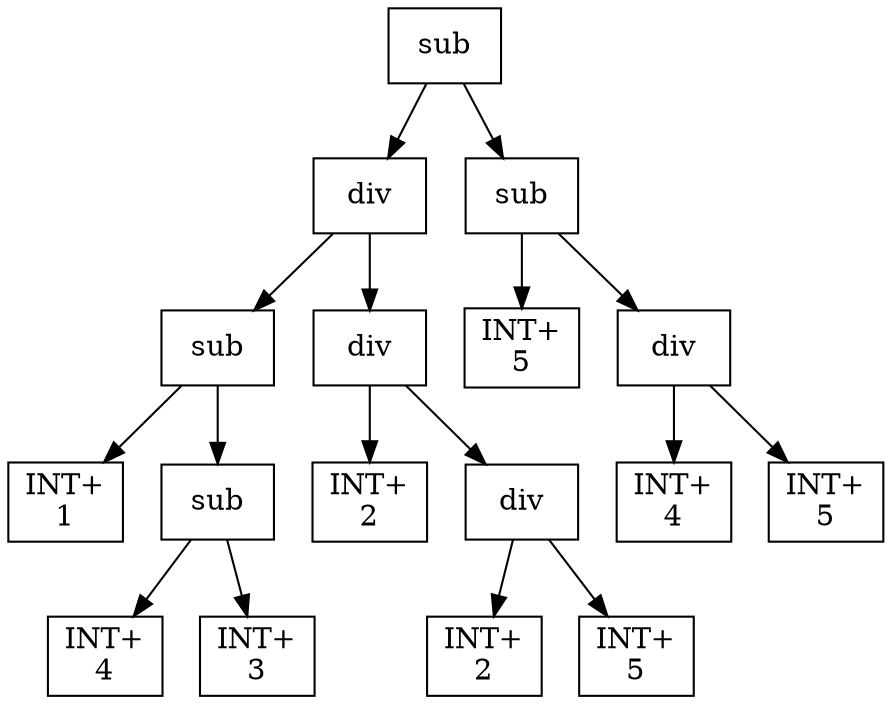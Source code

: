 digraph expr {
  node [shape=box];
  n1 [label="sub"];
  n2 [label="div"];
  n3 [label="sub"];
  n4 [label="INT+\n1"];
  n5 [label="sub"];
  n6 [label="INT+\n4"];
  n7 [label="INT+\n3"];
  n5 -> n6;
  n5 -> n7;
  n3 -> n4;
  n3 -> n5;
  n8 [label="div"];
  n9 [label="INT+\n2"];
  n10 [label="div"];
  n11 [label="INT+\n2"];
  n12 [label="INT+\n5"];
  n10 -> n11;
  n10 -> n12;
  n8 -> n9;
  n8 -> n10;
  n2 -> n3;
  n2 -> n8;
  n13 [label="sub"];
  n14 [label="INT+\n5"];
  n15 [label="div"];
  n16 [label="INT+\n4"];
  n17 [label="INT+\n5"];
  n15 -> n16;
  n15 -> n17;
  n13 -> n14;
  n13 -> n15;
  n1 -> n2;
  n1 -> n13;
}